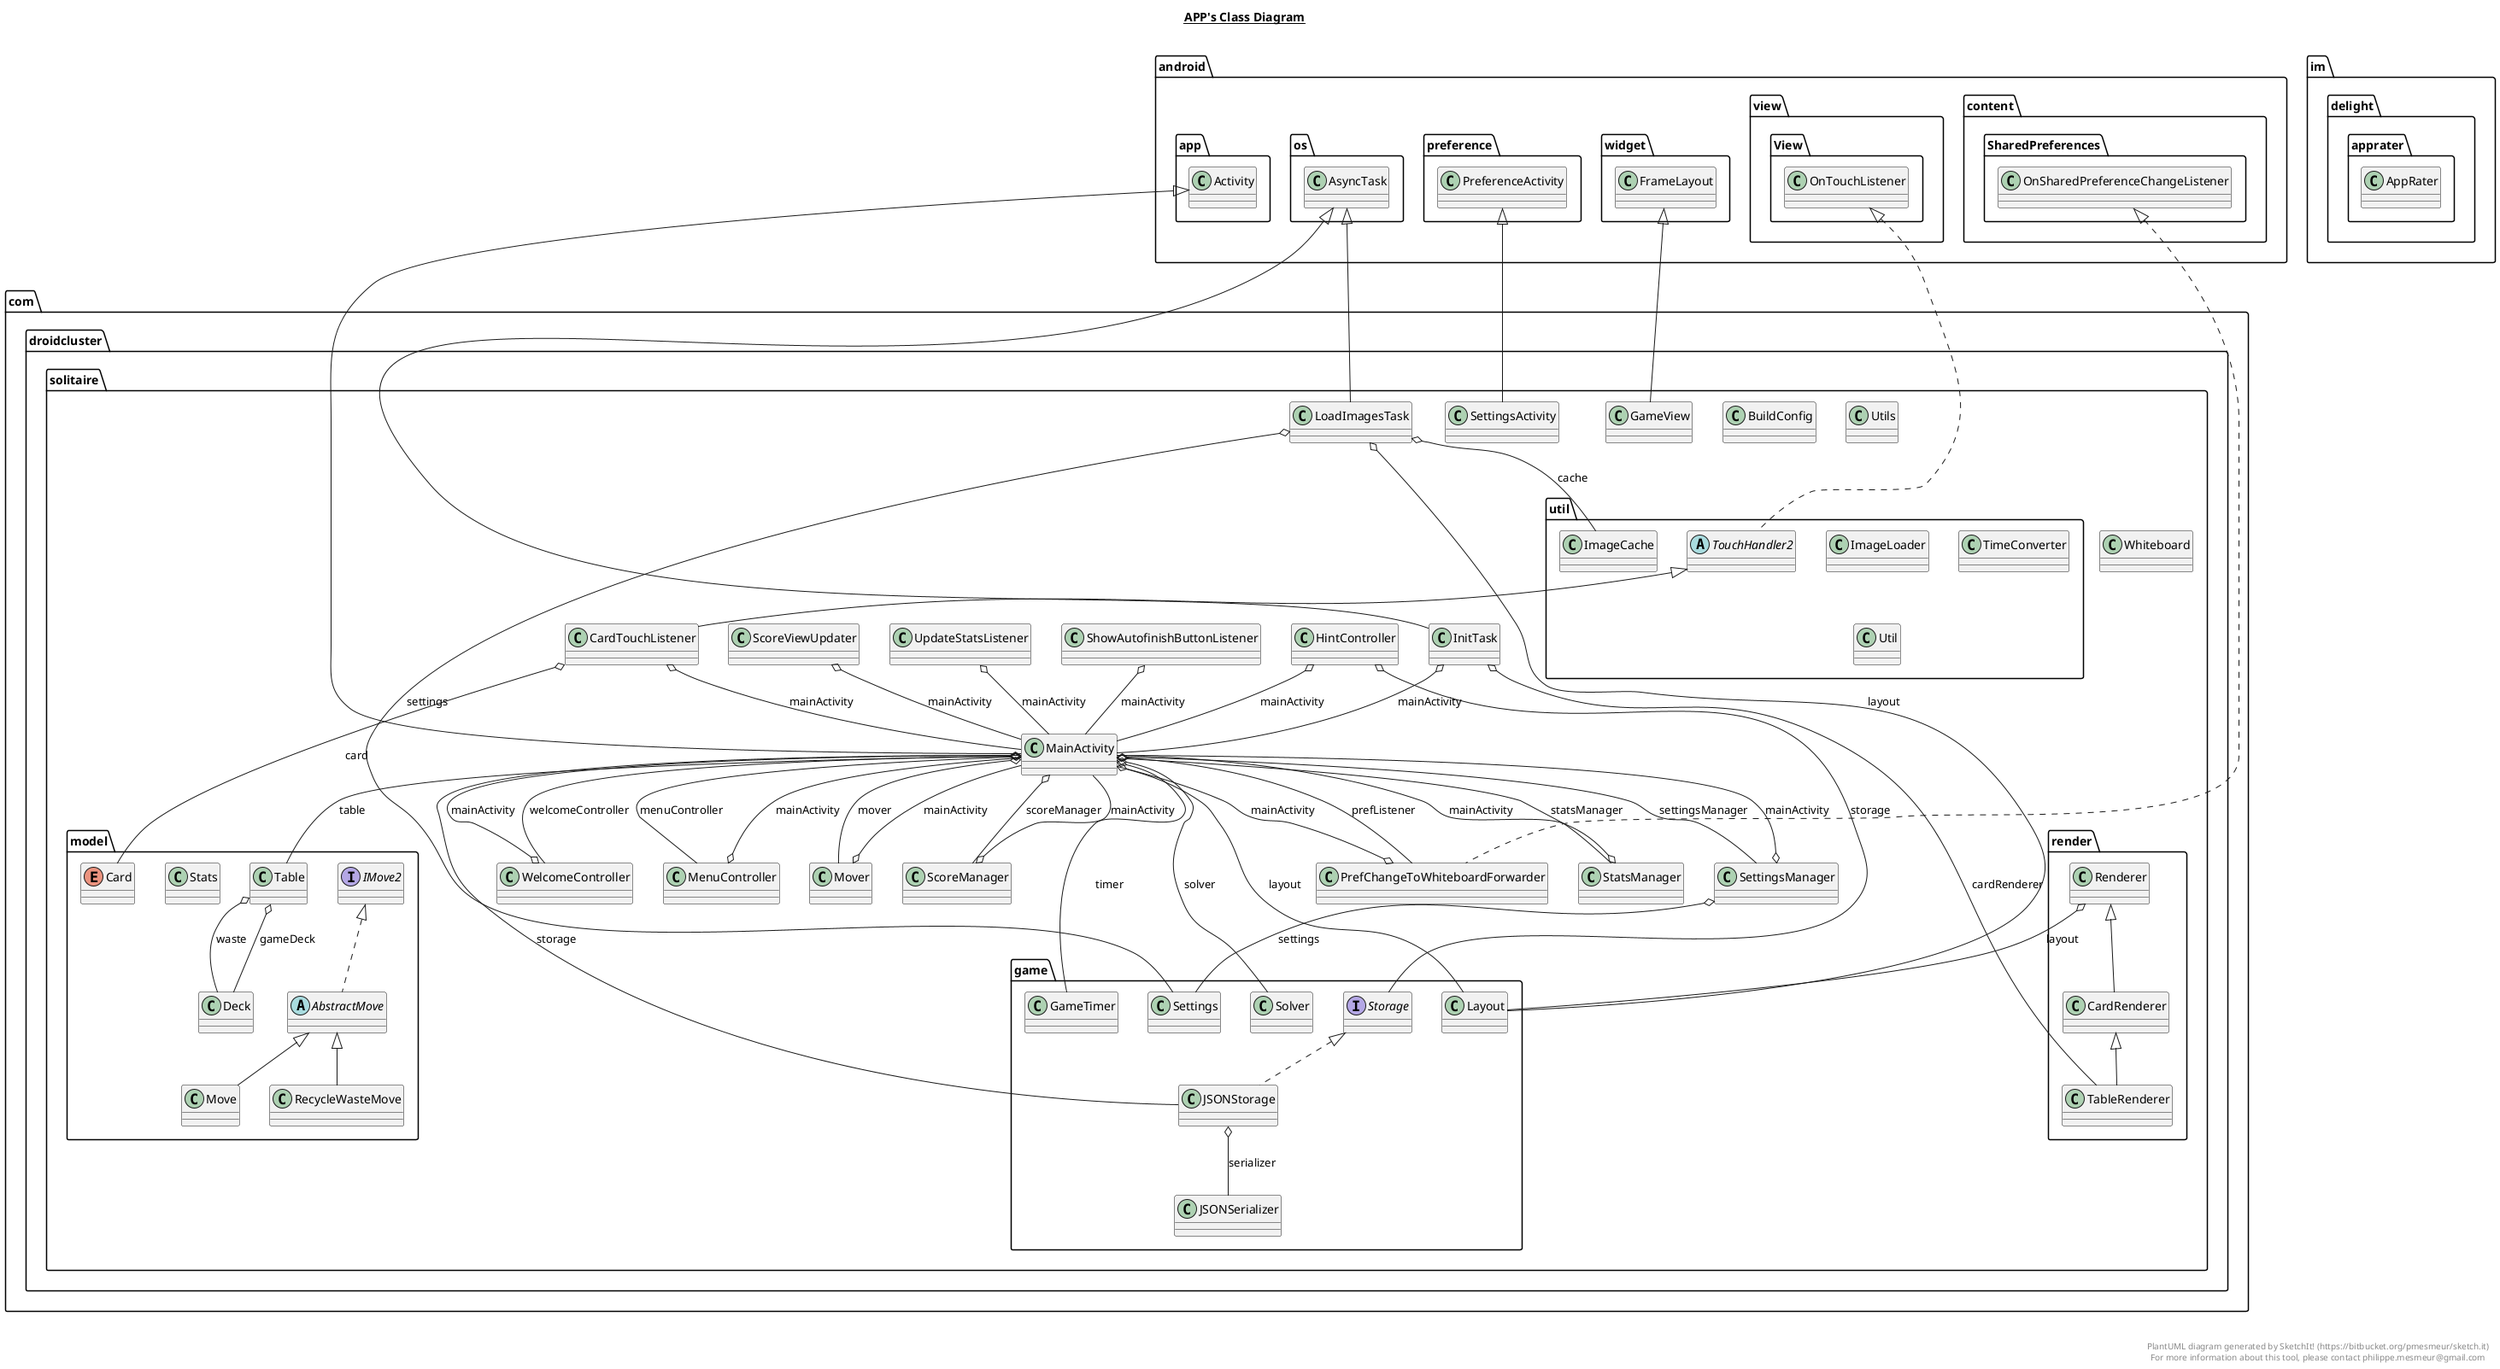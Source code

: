 @startuml

title __APP's Class Diagram__\n

  namespace com.droidcluster.solitaire {
    class com.droidcluster.solitaire.BuildConfig {
    }
  }
  

  namespace com.droidcluster.solitaire {
    class com.droidcluster.solitaire.CardTouchListener {
    }
  }
  

  namespace com.droidcluster.solitaire {
    class com.droidcluster.solitaire.GameView {
    }
  }
  

  namespace com.droidcluster.solitaire {
    class com.droidcluster.solitaire.HintController {
    }
  }
  

  namespace com.droidcluster.solitaire {
    class com.droidcluster.solitaire.InitTask {
    }
  }
  

  namespace com.droidcluster.solitaire {
    class com.droidcluster.solitaire.LoadImagesTask {
    }
  }
  

  namespace com.droidcluster.solitaire {
    class com.droidcluster.solitaire.MainActivity {
    }
  }
  

  namespace com.droidcluster.solitaire {
    class com.droidcluster.solitaire.MenuController {
    }
  }
  

  namespace com.droidcluster.solitaire {
    class com.droidcluster.solitaire.Mover {
    }
  }
  

  namespace com.droidcluster.solitaire {
    class com.droidcluster.solitaire.PrefChangeToWhiteboardForwarder {
    }
  }
  

  namespace com.droidcluster.solitaire {
    class com.droidcluster.solitaire.ScoreManager {
    }
  }
  

  namespace com.droidcluster.solitaire {
    class com.droidcluster.solitaire.ScoreViewUpdater {
    }
  }
  

  namespace com.droidcluster.solitaire {
    class com.droidcluster.solitaire.SettingsActivity {
    }
  }
  

  namespace com.droidcluster.solitaire {
    class com.droidcluster.solitaire.SettingsManager {
    }
  }
  

  namespace com.droidcluster.solitaire {
    class com.droidcluster.solitaire.ShowAutofinishButtonListener {
    }
  }
  

  namespace com.droidcluster.solitaire {
    class com.droidcluster.solitaire.StatsManager {
    }
  }
  

  namespace com.droidcluster.solitaire {
    class com.droidcluster.solitaire.UpdateStatsListener {
    }
  }
  

  namespace com.droidcluster.solitaire {
    class com.droidcluster.solitaire.Utils {
    }
  }
  

  namespace com.droidcluster.solitaire {
    class com.droidcluster.solitaire.WelcomeController {
    }
  }
  

  namespace com.droidcluster.solitaire {
    class com.droidcluster.solitaire.Whiteboard {
    }
  }
  

  namespace com.droidcluster.solitaire {
    namespace game {
      class com.droidcluster.solitaire.game.GameTimer {
      }
    }
  }
  

  namespace com.droidcluster.solitaire {
    namespace game {
      class com.droidcluster.solitaire.game.JSONSerializer {
      }
    }
  }
  

  namespace com.droidcluster.solitaire {
    namespace game {
      class com.droidcluster.solitaire.game.JSONStorage {
      }
    }
  }
  

  namespace com.droidcluster.solitaire {
    namespace game {
      class com.droidcluster.solitaire.game.Layout {
      }
    }
  }
  

  namespace com.droidcluster.solitaire {
    namespace game {
      class com.droidcluster.solitaire.game.Settings {
      }
    }
  }
  

  namespace com.droidcluster.solitaire {
    namespace game {
      class com.droidcluster.solitaire.game.Solver {
      }
    }
  }
  

  namespace com.droidcluster.solitaire {
    namespace game {
      interface com.droidcluster.solitaire.game.Storage {
      }
    }
  }
  

  namespace com.droidcluster.solitaire {
    namespace model {
      abstract class com.droidcluster.solitaire.model.AbstractMove {
      }
    }
  }
  

  namespace com.droidcluster.solitaire {
    namespace model {
      enum Card {
      }
    }
  }
  

  namespace com.droidcluster.solitaire {
    namespace model {
      class com.droidcluster.solitaire.model.Deck {
      }
    }
  }
  

  namespace com.droidcluster.solitaire {
    namespace model {
      interface com.droidcluster.solitaire.model.IMove2 {
      }
    }
  }
  

  namespace com.droidcluster.solitaire {
    namespace model {
      class com.droidcluster.solitaire.model.Move {
      }
    }
  }
  

  namespace com.droidcluster.solitaire {
    namespace model {
      class com.droidcluster.solitaire.model.RecycleWasteMove {
      }
    }
  }
  

  namespace com.droidcluster.solitaire {
    namespace model {
      class com.droidcluster.solitaire.model.Stats {
      }
    }
  }
  

  namespace com.droidcluster.solitaire {
    namespace model {
      class com.droidcluster.solitaire.model.Table {
      }
    }
  }
  

  namespace com.droidcluster.solitaire {
    namespace render {
      class com.droidcluster.solitaire.render.CardRenderer {
      }
    }
  }
  

  namespace com.droidcluster.solitaire {
    namespace render {
      class com.droidcluster.solitaire.render.Renderer {
      }
    }
  }
  

  namespace com.droidcluster.solitaire {
    namespace render {
      class com.droidcluster.solitaire.render.TableRenderer {
      }
    }
  }
  

  namespace com.droidcluster.solitaire {
    namespace util {
      class com.droidcluster.solitaire.util.ImageCache {
      }
    }
  }
  

  namespace com.droidcluster.solitaire {
    namespace util {
      class com.droidcluster.solitaire.util.ImageLoader {
      }
    }
  }
  

  namespace com.droidcluster.solitaire {
    namespace util {
      class com.droidcluster.solitaire.util.TimeConverter {
      }
    }
  }
  

  namespace com.droidcluster.solitaire {
    namespace util {
      abstract class com.droidcluster.solitaire.util.TouchHandler2 {
      }
    }
  }
  

  namespace com.droidcluster.solitaire {
    namespace util {
      class com.droidcluster.solitaire.util.Util {
      }
    }
  }
  

  namespace im.delight.apprater {
    class im.delight.apprater.AppRater {
    }
  }
  

  com.droidcluster.solitaire.CardTouchListener .up.|> com.droidcluster.solitaire.Whiteboard.WhiteboardListener
  com.droidcluster.solitaire.CardTouchListener -up-|> com.droidcluster.solitaire.util.TouchHandler2
  com.droidcluster.solitaire.CardTouchListener o-- com.droidcluster.solitaire.model.Card : card
  com.droidcluster.solitaire.CardTouchListener o-- com.droidcluster.solitaire.MainActivity : mainActivity
  com.droidcluster.solitaire.GameView -up-|> android.widget.FrameLayout
  com.droidcluster.solitaire.HintController .up.|> com.droidcluster.solitaire.Whiteboard.WhiteboardListener
  com.droidcluster.solitaire.HintController o-- com.droidcluster.solitaire.MainActivity : mainActivity
  com.droidcluster.solitaire.HintController o-- com.droidcluster.solitaire.game.Storage : storage
  com.droidcluster.solitaire.InitTask -up-|> android.os.AsyncTask
  com.droidcluster.solitaire.InitTask o-- com.droidcluster.solitaire.render.TableRenderer : cardRenderer
  com.droidcluster.solitaire.InitTask o-- com.droidcluster.solitaire.MainActivity : mainActivity
  com.droidcluster.solitaire.LoadImagesTask -up-|> android.os.AsyncTask
  com.droidcluster.solitaire.LoadImagesTask o-- com.droidcluster.solitaire.util.ImageCache : cache
  com.droidcluster.solitaire.LoadImagesTask o-- com.droidcluster.solitaire.game.Layout : layout
  com.droidcluster.solitaire.LoadImagesTask o-- com.droidcluster.solitaire.game.Settings : settings
  com.droidcluster.solitaire.MainActivity -up-|> android.app.Activity
  com.droidcluster.solitaire.MainActivity o-- com.droidcluster.solitaire.game.Layout : layout
  com.droidcluster.solitaire.MainActivity o-- com.droidcluster.solitaire.MenuController : menuController
  com.droidcluster.solitaire.MainActivity o-- com.droidcluster.solitaire.Mover : mover
  com.droidcluster.solitaire.MainActivity o-- com.droidcluster.solitaire.PrefChangeToWhiteboardForwarder : prefListener
  com.droidcluster.solitaire.MainActivity o-- com.droidcluster.solitaire.ScoreManager : scoreManager
  com.droidcluster.solitaire.MainActivity o-- com.droidcluster.solitaire.SettingsManager : settingsManager
  com.droidcluster.solitaire.MainActivity o-- com.droidcluster.solitaire.game.Solver : solver
  com.droidcluster.solitaire.MainActivity o-- com.droidcluster.solitaire.StatsManager : statsManager
  com.droidcluster.solitaire.MainActivity o-- com.droidcluster.solitaire.game.JSONStorage : storage
  com.droidcluster.solitaire.MainActivity o-- com.droidcluster.solitaire.model.Table : table
  com.droidcluster.solitaire.MainActivity o-- com.droidcluster.solitaire.game.GameTimer : timer
  com.droidcluster.solitaire.MainActivity o-- com.droidcluster.solitaire.WelcomeController : welcomeController
  com.droidcluster.solitaire.MenuController o-- com.droidcluster.solitaire.MainActivity : mainActivity
  com.droidcluster.solitaire.Mover o-- com.droidcluster.solitaire.MainActivity : mainActivity
  com.droidcluster.solitaire.PrefChangeToWhiteboardForwarder .up.|> android.content.SharedPreferences.OnSharedPreferenceChangeListener
  com.droidcluster.solitaire.PrefChangeToWhiteboardForwarder o-- com.droidcluster.solitaire.MainActivity : mainActivity
  com.droidcluster.solitaire.ScoreManager o-- com.droidcluster.solitaire.MainActivity : mainActivity
  com.droidcluster.solitaire.ScoreViewUpdater .up.|> com.droidcluster.solitaire.Whiteboard.WhiteboardListener
  com.droidcluster.solitaire.ScoreViewUpdater o-- com.droidcluster.solitaire.MainActivity : mainActivity
  com.droidcluster.solitaire.SettingsActivity -up-|> android.preference.PreferenceActivity
  com.droidcluster.solitaire.SettingsManager o-- com.droidcluster.solitaire.MainActivity : mainActivity
  com.droidcluster.solitaire.SettingsManager o-- com.droidcluster.solitaire.game.Settings : settings
  com.droidcluster.solitaire.ShowAutofinishButtonListener .up.|> com.droidcluster.solitaire.Whiteboard.WhiteboardListener
  com.droidcluster.solitaire.ShowAutofinishButtonListener o-- com.droidcluster.solitaire.MainActivity : mainActivity
  com.droidcluster.solitaire.StatsManager o-- com.droidcluster.solitaire.MainActivity : mainActivity
  com.droidcluster.solitaire.UpdateStatsListener .up.|> com.droidcluster.solitaire.Whiteboard.WhiteboardListener
  com.droidcluster.solitaire.UpdateStatsListener o-- com.droidcluster.solitaire.MainActivity : mainActivity
  com.droidcluster.solitaire.WelcomeController o-- com.droidcluster.solitaire.MainActivity : mainActivity
  com.droidcluster.solitaire.game.JSONStorage .up.|> com.droidcluster.solitaire.game.Storage
  com.droidcluster.solitaire.game.JSONStorage o-- com.droidcluster.solitaire.game.JSONSerializer : serializer
  com.droidcluster.solitaire.model.AbstractMove .up.|> com.droidcluster.solitaire.model.IMove2
  com.droidcluster.solitaire.model.Move -up-|> com.droidcluster.solitaire.model.AbstractMove
  com.droidcluster.solitaire.model.RecycleWasteMove -up-|> com.droidcluster.solitaire.model.AbstractMove
  com.droidcluster.solitaire.model.Table o-- com.droidcluster.solitaire.model.Deck : gameDeck
  com.droidcluster.solitaire.model.Table o-- com.droidcluster.solitaire.model.Deck : waste
  com.droidcluster.solitaire.render.CardRenderer -up-|> com.droidcluster.solitaire.render.Renderer
  com.droidcluster.solitaire.render.Renderer o-- com.droidcluster.solitaire.game.Layout : layout
  com.droidcluster.solitaire.render.TableRenderer -up-|> com.droidcluster.solitaire.render.CardRenderer
  com.droidcluster.solitaire.util.TouchHandler2 .up.|> android.view.View.OnTouchListener


right footer


PlantUML diagram generated by SketchIt! (https://bitbucket.org/pmesmeur/sketch.it)
For more information about this tool, please contact philippe.mesmeur@gmail.com
endfooter

@enduml
